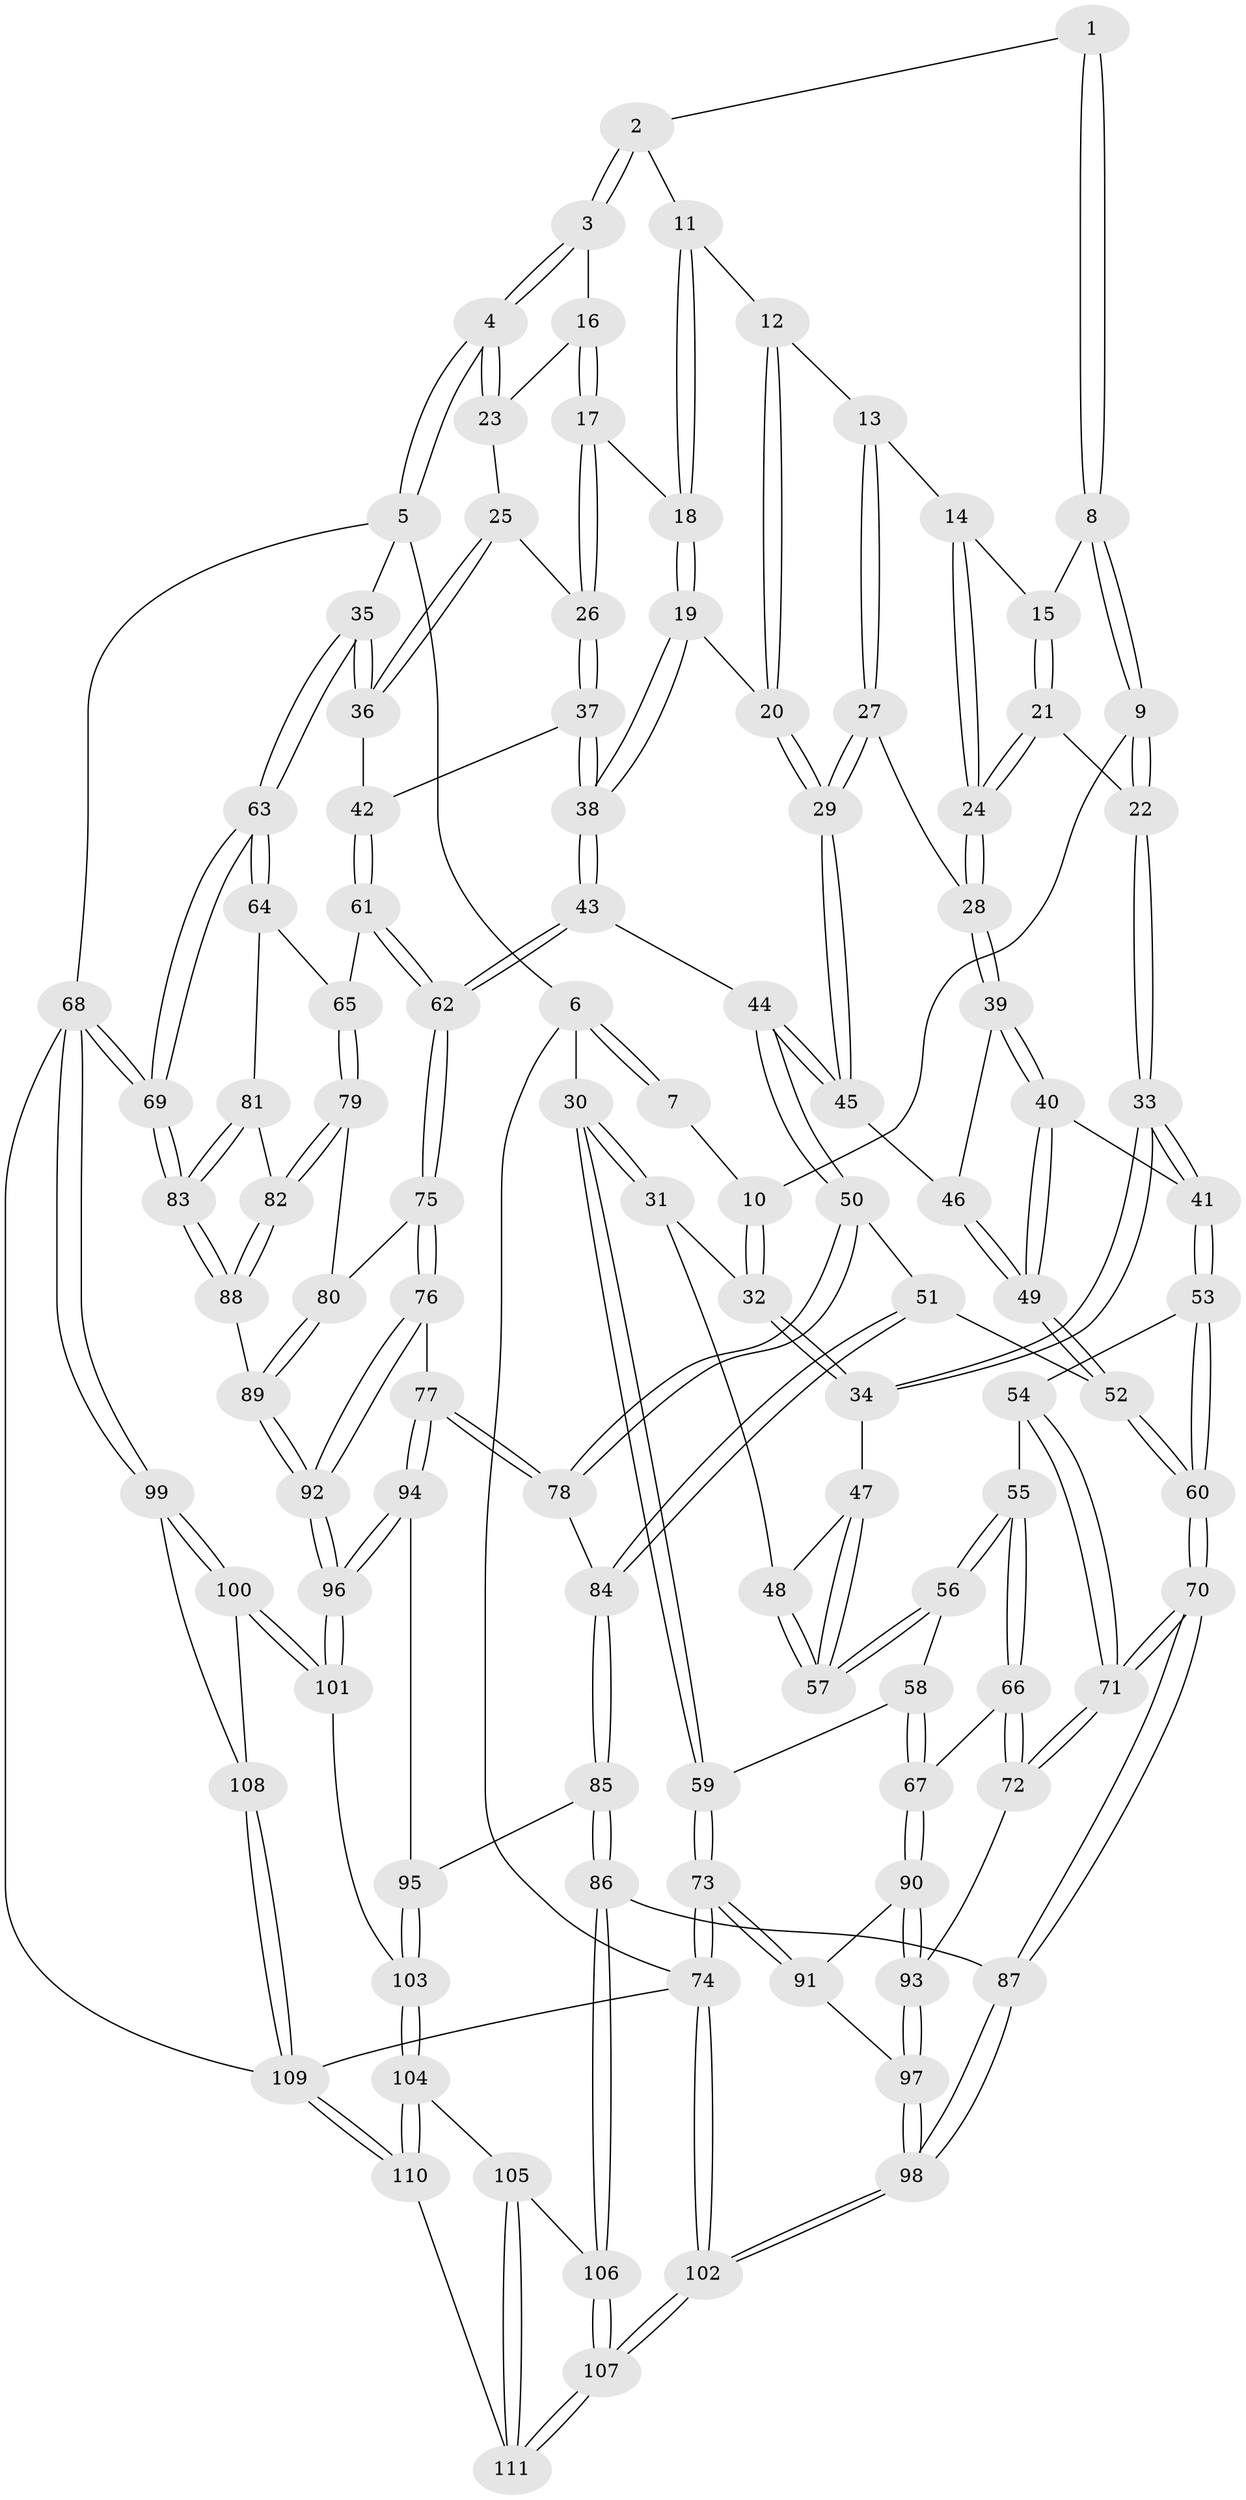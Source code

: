 // coarse degree distribution, {3: 0.22727272727272727, 4: 0.45454545454545453, 5: 0.18181818181818182, 7: 0.015151515151515152, 6: 0.10606060606060606, 2: 0.015151515151515152}
// Generated by graph-tools (version 1.1) at 2025/24/03/03/25 07:24:39]
// undirected, 111 vertices, 274 edges
graph export_dot {
graph [start="1"]
  node [color=gray90,style=filled];
  1 [pos="+0.2814599976495421+0"];
  2 [pos="+0.6006681667556922+0"];
  3 [pos="+0.864405232878381+0"];
  4 [pos="+1+0"];
  5 [pos="+1+0"];
  6 [pos="+0+0"];
  7 [pos="+0.19836347626123968+0"];
  8 [pos="+0.32614332748220226+0.030233352178540264"];
  9 [pos="+0.20802564300270843+0.1514449518387559"];
  10 [pos="+0.16439212861355884+0.14334544293339313"];
  11 [pos="+0.5984395820320514+0"];
  12 [pos="+0.5255485533456085+0.044203555225131204"];
  13 [pos="+0.4437053213231944+0.13220862637782704"];
  14 [pos="+0.40685798860534295+0.12192269110784994"];
  15 [pos="+0.3398072085880591+0.06739373100690907"];
  16 [pos="+0.7093562967406526+0.13318950225446757"];
  17 [pos="+0.6799374339619799+0.16963412388723037"];
  18 [pos="+0.6494523496412711+0.16000221177105736"];
  19 [pos="+0.6014742833990988+0.1836909863029285"];
  20 [pos="+0.5678244201852589+0.1812452093251026"];
  21 [pos="+0.2963996638274217+0.17459628028818186"];
  22 [pos="+0.2681549010584377+0.18895934422583527"];
  23 [pos="+0.8439968764595255+0.09985465597203297"];
  24 [pos="+0.3606581724654063+0.21574629308638602"];
  25 [pos="+0.8072245056935989+0.171823819732521"];
  26 [pos="+0.6960226311507466+0.18516597288126488"];
  27 [pos="+0.48270767474102216+0.20563069891067368"];
  28 [pos="+0.3678409612520244+0.23155235502830884"];
  29 [pos="+0.4959956724884298+0.21607311288238393"];
  30 [pos="+0+0.11709048531808318"];
  31 [pos="+0.006133650009840045+0.19878831313727313"];
  32 [pos="+0.1171782573610482+0.18360988137464246"];
  33 [pos="+0.24544039707965992+0.29394575219877495"];
  34 [pos="+0.20427240785318745+0.2801646930802113"];
  35 [pos="+1+0.09724605702013207"];
  36 [pos="+0.8370531164991376+0.3126575458643204"];
  37 [pos="+0.7243573626913166+0.32083302934398256"];
  38 [pos="+0.6307228979403245+0.36961695921571897"];
  39 [pos="+0.3653006471282564+0.24345380925430218"];
  40 [pos="+0.3151292467531929+0.30378169723231935"];
  41 [pos="+0.25980604636515947+0.3133221683820057"];
  42 [pos="+0.8255341359310879+0.32841618495526304"];
  43 [pos="+0.6026679097943506+0.39758531919463114"];
  44 [pos="+0.6018517024018114+0.39780638461942364"];
  45 [pos="+0.49578098183321767+0.26553547177248443"];
  46 [pos="+0.436335214053383+0.30025032724224077"];
  47 [pos="+0.19127801668914715+0.28707122813613223"];
  48 [pos="+0.0696799938016749+0.2923288321579561"];
  49 [pos="+0.4032088629106049+0.3580126284263246"];
  50 [pos="+0.5992783402429684+0.4001864983592095"];
  51 [pos="+0.5154473683346344+0.4481554853716976"];
  52 [pos="+0.4234605506620192+0.43637473503412344"];
  53 [pos="+0.243006104752934+0.40221898919504895"];
  54 [pos="+0.20483762470797098+0.42375325314886375"];
  55 [pos="+0.17564808305281518+0.43297508683431507"];
  56 [pos="+0.10149194104453546+0.3885188569506451"];
  57 [pos="+0.10033424815825524+0.36057587621145837"];
  58 [pos="+0.05515293675562126+0.4097561593079469"];
  59 [pos="+0+0.3475404159980874"];
  60 [pos="+0.3589339910436841+0.4763166133023266"];
  61 [pos="+0.8584288130566644+0.4229829353789615"];
  62 [pos="+0.7083269492414741+0.4906714058486694"];
  63 [pos="+1+0.35490436147993165"];
  64 [pos="+0.8844697096728679+0.43984597140752846"];
  65 [pos="+0.8684749080107712+0.43438144722106165"];
  66 [pos="+0.15193172541897262+0.500013140616265"];
  67 [pos="+0.039144288058180425+0.556552318991684"];
  68 [pos="+1+0.7746199694457592"];
  69 [pos="+1+0.7621090009721736"];
  70 [pos="+0.31991028541339933+0.6515140844650152"];
  71 [pos="+0.293322226390038+0.6442158379510552"];
  72 [pos="+0.24571297766533404+0.6375101142035104"];
  73 [pos="+0+0.5840398586354985"];
  74 [pos="+0+1"];
  75 [pos="+0.7225645817759427+0.5503727004455584"];
  76 [pos="+0.6976585040520684+0.5935936762128583"];
  77 [pos="+0.6415029441829685+0.6095904467577125"];
  78 [pos="+0.6252959764734303+0.5984162313500728"];
  79 [pos="+0.8393094668773134+0.5083772999247098"];
  80 [pos="+0.7877090846827122+0.5563885423843019"];
  81 [pos="+0.8997552016657705+0.46318221592029285"];
  82 [pos="+0.8896149334694139+0.616053147323614"];
  83 [pos="+1+0.7093504375794422"];
  84 [pos="+0.5128404081308511+0.5873857500832366"];
  85 [pos="+0.422999869378786+0.7051448908974829"];
  86 [pos="+0.3776113511517283+0.7136122804623722"];
  87 [pos="+0.3592202015414241+0.6997376507404878"];
  88 [pos="+0.9085591617142633+0.6774482349979289"];
  89 [pos="+0.8607869464476433+0.682397771464059"];
  90 [pos="+0.038785563290610746+0.5569787666141802"];
  91 [pos="+0+0.5890313394338218"];
  92 [pos="+0.7881743824805088+0.7166260077208167"];
  93 [pos="+0.20400322350048963+0.6485509385571278"];
  94 [pos="+0.6306508672323319+0.6599404426443807"];
  95 [pos="+0.5362771350943188+0.7467158197784423"];
  96 [pos="+0.7481170147513004+0.7698098993052773"];
  97 [pos="+0.09628857496992928+0.7296428580620892"];
  98 [pos="+0.07562238719758521+0.8620954418637644"];
  99 [pos="+1+0.8045510755244812"];
  100 [pos="+0.7360727067575498+0.8240283051763351"];
  101 [pos="+0.7311638533580964+0.8144627810364511"];
  102 [pos="+0+1"];
  103 [pos="+0.6003799130018729+0.8146290457773032"];
  104 [pos="+0.572491801346329+0.878629561071534"];
  105 [pos="+0.5230513853489717+0.8998620739711257"];
  106 [pos="+0.3650588011219199+0.834261392842755"];
  107 [pos="+0.23855922015289135+1"];
  108 [pos="+0.781820839705366+0.9568204272744907"];
  109 [pos="+0.7198441401136103+1"];
  110 [pos="+0.6866418790078845+1"];
  111 [pos="+0.4083188249751283+1"];
  1 -- 2;
  1 -- 8;
  1 -- 8;
  2 -- 3;
  2 -- 3;
  2 -- 11;
  3 -- 4;
  3 -- 4;
  3 -- 16;
  4 -- 5;
  4 -- 5;
  4 -- 23;
  4 -- 23;
  5 -- 6;
  5 -- 35;
  5 -- 68;
  6 -- 7;
  6 -- 7;
  6 -- 30;
  6 -- 74;
  7 -- 10;
  8 -- 9;
  8 -- 9;
  8 -- 15;
  9 -- 10;
  9 -- 22;
  9 -- 22;
  10 -- 32;
  10 -- 32;
  11 -- 12;
  11 -- 18;
  11 -- 18;
  12 -- 13;
  12 -- 20;
  12 -- 20;
  13 -- 14;
  13 -- 27;
  13 -- 27;
  14 -- 15;
  14 -- 24;
  14 -- 24;
  15 -- 21;
  15 -- 21;
  16 -- 17;
  16 -- 17;
  16 -- 23;
  17 -- 18;
  17 -- 26;
  17 -- 26;
  18 -- 19;
  18 -- 19;
  19 -- 20;
  19 -- 38;
  19 -- 38;
  20 -- 29;
  20 -- 29;
  21 -- 22;
  21 -- 24;
  21 -- 24;
  22 -- 33;
  22 -- 33;
  23 -- 25;
  24 -- 28;
  24 -- 28;
  25 -- 26;
  25 -- 36;
  25 -- 36;
  26 -- 37;
  26 -- 37;
  27 -- 28;
  27 -- 29;
  27 -- 29;
  28 -- 39;
  28 -- 39;
  29 -- 45;
  29 -- 45;
  30 -- 31;
  30 -- 31;
  30 -- 59;
  30 -- 59;
  31 -- 32;
  31 -- 48;
  32 -- 34;
  32 -- 34;
  33 -- 34;
  33 -- 34;
  33 -- 41;
  33 -- 41;
  34 -- 47;
  35 -- 36;
  35 -- 36;
  35 -- 63;
  35 -- 63;
  36 -- 42;
  37 -- 38;
  37 -- 38;
  37 -- 42;
  38 -- 43;
  38 -- 43;
  39 -- 40;
  39 -- 40;
  39 -- 46;
  40 -- 41;
  40 -- 49;
  40 -- 49;
  41 -- 53;
  41 -- 53;
  42 -- 61;
  42 -- 61;
  43 -- 44;
  43 -- 62;
  43 -- 62;
  44 -- 45;
  44 -- 45;
  44 -- 50;
  44 -- 50;
  45 -- 46;
  46 -- 49;
  46 -- 49;
  47 -- 48;
  47 -- 57;
  47 -- 57;
  48 -- 57;
  48 -- 57;
  49 -- 52;
  49 -- 52;
  50 -- 51;
  50 -- 78;
  50 -- 78;
  51 -- 52;
  51 -- 84;
  51 -- 84;
  52 -- 60;
  52 -- 60;
  53 -- 54;
  53 -- 60;
  53 -- 60;
  54 -- 55;
  54 -- 71;
  54 -- 71;
  55 -- 56;
  55 -- 56;
  55 -- 66;
  55 -- 66;
  56 -- 57;
  56 -- 57;
  56 -- 58;
  58 -- 59;
  58 -- 67;
  58 -- 67;
  59 -- 73;
  59 -- 73;
  60 -- 70;
  60 -- 70;
  61 -- 62;
  61 -- 62;
  61 -- 65;
  62 -- 75;
  62 -- 75;
  63 -- 64;
  63 -- 64;
  63 -- 69;
  63 -- 69;
  64 -- 65;
  64 -- 81;
  65 -- 79;
  65 -- 79;
  66 -- 67;
  66 -- 72;
  66 -- 72;
  67 -- 90;
  67 -- 90;
  68 -- 69;
  68 -- 69;
  68 -- 99;
  68 -- 99;
  68 -- 109;
  69 -- 83;
  69 -- 83;
  70 -- 71;
  70 -- 71;
  70 -- 87;
  70 -- 87;
  71 -- 72;
  71 -- 72;
  72 -- 93;
  73 -- 74;
  73 -- 74;
  73 -- 91;
  73 -- 91;
  74 -- 102;
  74 -- 102;
  74 -- 109;
  75 -- 76;
  75 -- 76;
  75 -- 80;
  76 -- 77;
  76 -- 92;
  76 -- 92;
  77 -- 78;
  77 -- 78;
  77 -- 94;
  77 -- 94;
  78 -- 84;
  79 -- 80;
  79 -- 82;
  79 -- 82;
  80 -- 89;
  80 -- 89;
  81 -- 82;
  81 -- 83;
  81 -- 83;
  82 -- 88;
  82 -- 88;
  83 -- 88;
  83 -- 88;
  84 -- 85;
  84 -- 85;
  85 -- 86;
  85 -- 86;
  85 -- 95;
  86 -- 87;
  86 -- 106;
  86 -- 106;
  87 -- 98;
  87 -- 98;
  88 -- 89;
  89 -- 92;
  89 -- 92;
  90 -- 91;
  90 -- 93;
  90 -- 93;
  91 -- 97;
  92 -- 96;
  92 -- 96;
  93 -- 97;
  93 -- 97;
  94 -- 95;
  94 -- 96;
  94 -- 96;
  95 -- 103;
  95 -- 103;
  96 -- 101;
  96 -- 101;
  97 -- 98;
  97 -- 98;
  98 -- 102;
  98 -- 102;
  99 -- 100;
  99 -- 100;
  99 -- 108;
  100 -- 101;
  100 -- 101;
  100 -- 108;
  101 -- 103;
  102 -- 107;
  102 -- 107;
  103 -- 104;
  103 -- 104;
  104 -- 105;
  104 -- 110;
  104 -- 110;
  105 -- 106;
  105 -- 111;
  105 -- 111;
  106 -- 107;
  106 -- 107;
  107 -- 111;
  107 -- 111;
  108 -- 109;
  108 -- 109;
  109 -- 110;
  109 -- 110;
  110 -- 111;
}
